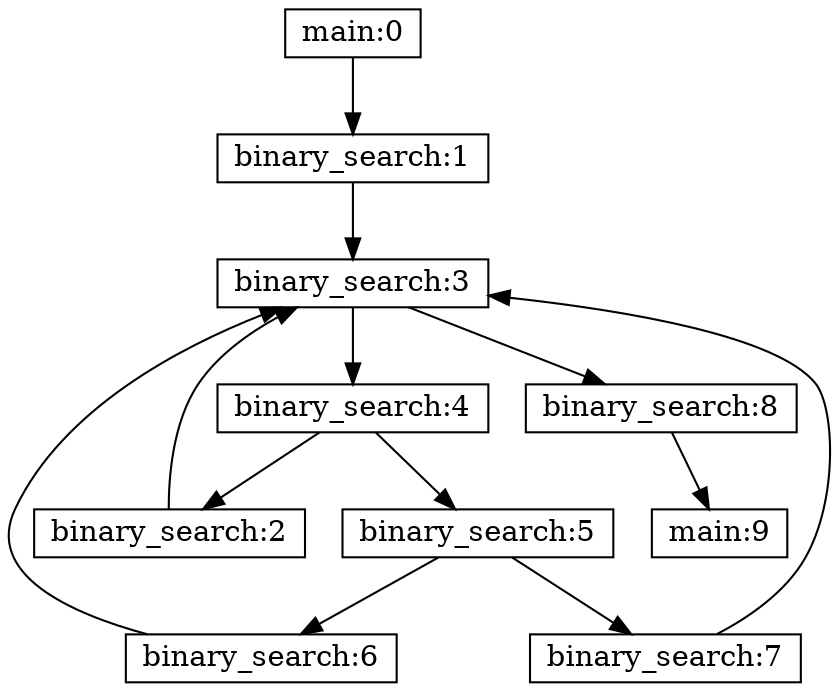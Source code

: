digraph CFG {
	node [shape=record,width=.1,height=.1];
	"main:0" -> "binary_search:1";
	"binary_search:1" -> "binary_search:3";
	"binary_search:2" -> "binary_search:3";
	"binary_search:3" -> "binary_search:4";
	"binary_search:3" -> "binary_search:8";
	"binary_search:4" -> "binary_search:2";
	"binary_search:4" -> "binary_search:5";
	"binary_search:5" -> "binary_search:6";
	"binary_search:5" -> "binary_search:7";
	"binary_search:6" -> "binary_search:3";
	"binary_search:7" -> "binary_search:3";
	"binary_search:8" -> "main:9";
}
